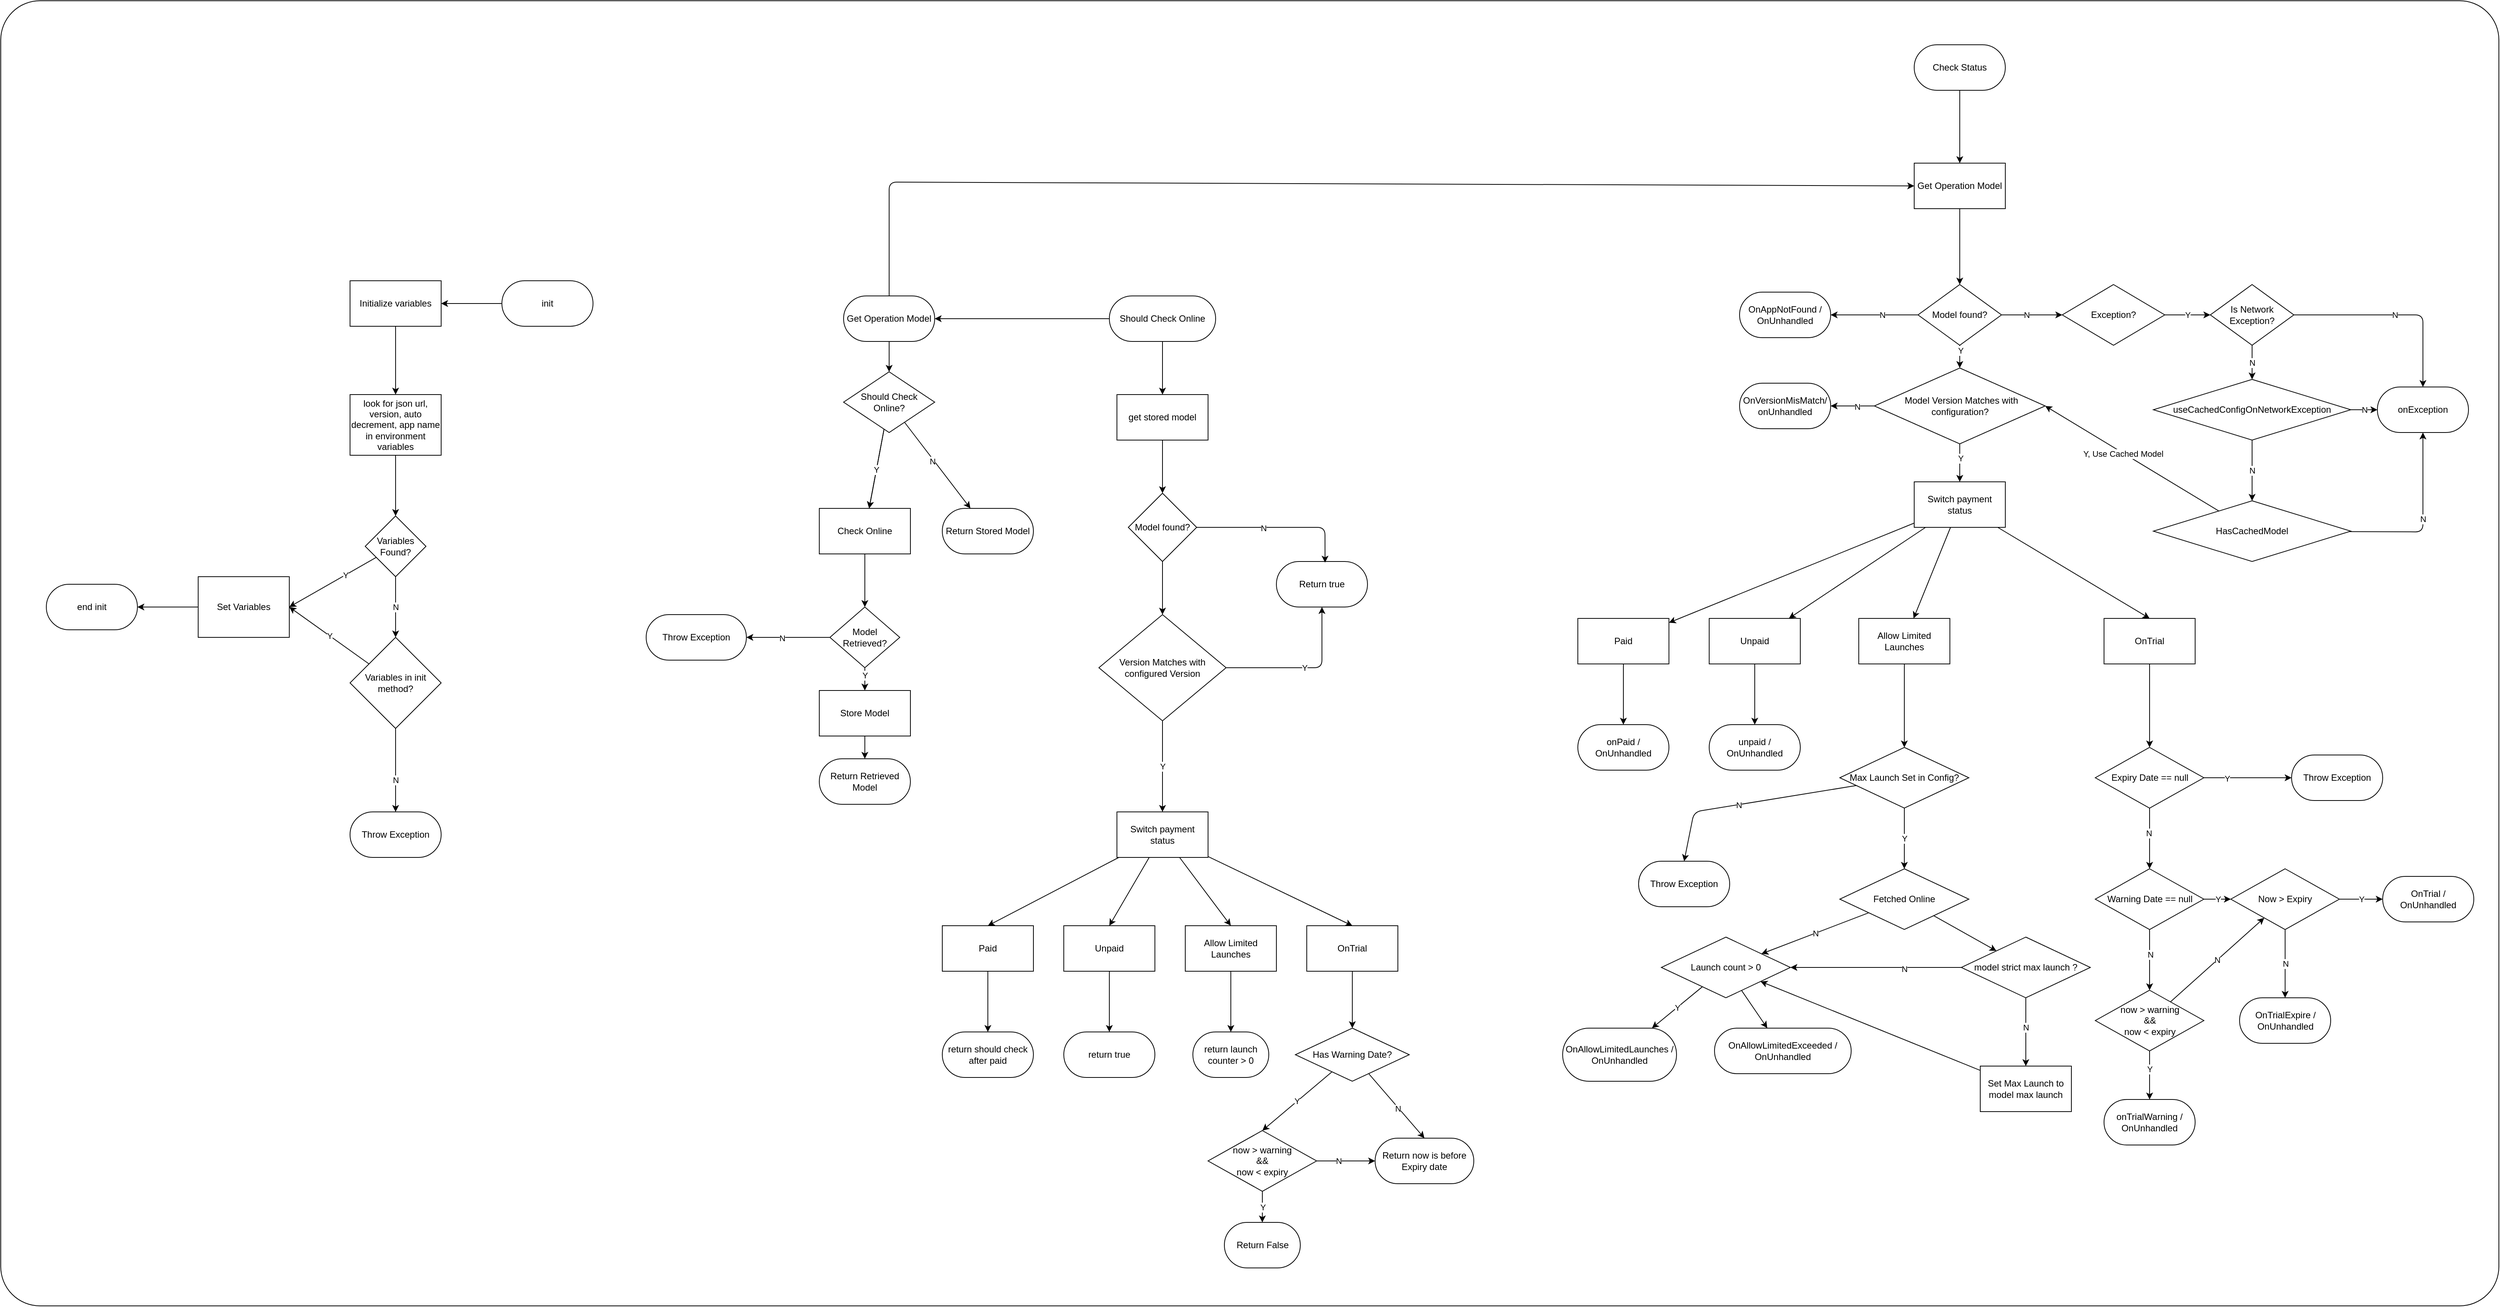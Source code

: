 <mxfile>
    <diagram id="ZjWosSbc0qt-aRbJO1f9" name="Page-1">
        <mxGraphModel dx="4620" dy="2677" grid="1" gridSize="10" guides="1" tooltips="1" connect="1" arrows="1" fold="1" page="1" pageScale="1" pageWidth="1654" pageHeight="2336" math="0" shadow="0">
            <root>
                <mxCell id="0"/>
                <mxCell id="1" parent="0"/>
                <mxCell id="546" value="" style="group" vertex="1" connectable="0" parent="1">
                    <mxGeometry x="10" y="360" width="3290" height="1720" as="geometry"/>
                </mxCell>
                <mxCell id="545" value="" style="rounded=1;whiteSpace=wrap;html=1;arcSize=3;" vertex="1" parent="546">
                    <mxGeometry width="3290" height="1720" as="geometry"/>
                </mxCell>
                <mxCell id="544" value="" style="group" vertex="1" connectable="0" parent="546">
                    <mxGeometry x="60" y="58" width="3197" height="1612" as="geometry"/>
                </mxCell>
                <mxCell id="245" value="look for json url, version, auto decrement, app name in environment variables" style="whiteSpace=wrap;html=1;container=0;" parent="544" vertex="1">
                    <mxGeometry x="400" y="461" width="120" height="80" as="geometry"/>
                </mxCell>
                <mxCell id="247" value="Variables Found?" style="rhombus;whiteSpace=wrap;html=1;container=0;" parent="544" vertex="1">
                    <mxGeometry x="420" y="621" width="80" height="80" as="geometry"/>
                </mxCell>
                <mxCell id="248" value="" style="edgeStyle=none;html=1;" parent="544" source="245" target="247" edge="1">
                    <mxGeometry relative="1" as="geometry"/>
                </mxCell>
                <mxCell id="251" value="Set Variables" style="whiteSpace=wrap;html=1;container=0;" parent="544" vertex="1">
                    <mxGeometry x="200" y="701" width="120" height="80" as="geometry"/>
                </mxCell>
                <mxCell id="252" value="" style="edgeStyle=none;html=1;entryX=1;entryY=0.5;entryDx=0;entryDy=0;" parent="544" source="247" target="251" edge="1">
                    <mxGeometry relative="1" as="geometry"/>
                </mxCell>
                <mxCell id="364" value="Y" style="edgeLabel;html=1;align=center;verticalAlign=middle;resizable=0;points=[];container=0;" parent="252" vertex="1" connectable="0">
                    <mxGeometry x="-0.297" relative="1" as="geometry">
                        <mxPoint as="offset"/>
                    </mxGeometry>
                </mxCell>
                <mxCell id="256" value="Y" style="edgeStyle=none;html=1;entryX=1;entryY=0.5;entryDx=0;entryDy=0;" parent="544" source="254" target="251" edge="1">
                    <mxGeometry relative="1" as="geometry"/>
                </mxCell>
                <mxCell id="254" value="Variables in init method?" style="rhombus;whiteSpace=wrap;html=1;container=0;" parent="544" vertex="1">
                    <mxGeometry x="400" y="781" width="120" height="120" as="geometry"/>
                </mxCell>
                <mxCell id="255" value="N" style="edgeStyle=none;html=1;" parent="544" source="247" target="254" edge="1">
                    <mxGeometry relative="1" as="geometry"/>
                </mxCell>
                <mxCell id="263" value="end init" style="rounded=1;whiteSpace=wrap;html=1;arcSize=50;container=0;" parent="544" vertex="1">
                    <mxGeometry y="711" width="120" height="60" as="geometry"/>
                </mxCell>
                <mxCell id="264" value="" style="edgeStyle=none;html=1;" parent="544" source="251" target="263" edge="1">
                    <mxGeometry relative="1" as="geometry"/>
                </mxCell>
                <mxCell id="265" value="init" style="rounded=1;whiteSpace=wrap;html=1;arcSize=50;container=0;" parent="544" vertex="1">
                    <mxGeometry x="600" y="311" width="120" height="60" as="geometry"/>
                </mxCell>
                <mxCell id="271" style="edgeStyle=none;html=1;" parent="544" source="269" target="245" edge="1">
                    <mxGeometry relative="1" as="geometry"/>
                </mxCell>
                <mxCell id="269" value="Initialize variables" style="rounded=0;whiteSpace=wrap;html=1;container=0;" parent="544" vertex="1">
                    <mxGeometry x="400" y="311" width="120" height="60" as="geometry"/>
                </mxCell>
                <mxCell id="270" style="edgeStyle=none;html=1;" parent="544" source="265" target="269" edge="1">
                    <mxGeometry relative="1" as="geometry"/>
                </mxCell>
                <mxCell id="272" value="Throw Exception" style="rounded=1;whiteSpace=wrap;html=1;arcSize=50;container=0;" parent="544" vertex="1">
                    <mxGeometry x="400" y="1011" width="120" height="60" as="geometry"/>
                </mxCell>
                <mxCell id="273" value="" style="edgeStyle=none;html=1;" parent="544" source="254" target="272" edge="1">
                    <mxGeometry relative="1" as="geometry"/>
                </mxCell>
                <mxCell id="383" value="N" style="edgeLabel;html=1;align=center;verticalAlign=middle;resizable=0;points=[];container=0;" parent="273" vertex="1" connectable="0">
                    <mxGeometry x="0.224" relative="1" as="geometry">
                        <mxPoint as="offset"/>
                    </mxGeometry>
                </mxCell>
                <mxCell id="274" value="Should Check Online" style="rounded=1;whiteSpace=wrap;html=1;arcSize=50;container=0;" parent="544" vertex="1">
                    <mxGeometry x="1400" y="331" width="140" height="60" as="geometry"/>
                </mxCell>
                <mxCell id="277" value="get stored model" style="rounded=1;whiteSpace=wrap;html=1;arcSize=0;container=0;" parent="544" vertex="1">
                    <mxGeometry x="1410" y="461" width="120" height="60" as="geometry"/>
                </mxCell>
                <mxCell id="279" style="edgeStyle=none;html=1;" parent="544" source="274" target="277" edge="1">
                    <mxGeometry relative="1" as="geometry"/>
                </mxCell>
                <mxCell id="280" value="Model found?" style="rhombus;whiteSpace=wrap;html=1;rounded=1;arcSize=0;container=0;" parent="544" vertex="1">
                    <mxGeometry x="1425" y="591" width="90" height="90" as="geometry"/>
                </mxCell>
                <mxCell id="281" value="" style="edgeStyle=none;html=1;" parent="544" source="277" target="280" edge="1">
                    <mxGeometry relative="1" as="geometry"/>
                </mxCell>
                <mxCell id="282" value="Return true" style="whiteSpace=wrap;html=1;rounded=1;arcSize=50;container=0;" parent="544" vertex="1">
                    <mxGeometry x="1620" y="681" width="120" height="60" as="geometry"/>
                </mxCell>
                <mxCell id="390" style="edgeStyle=none;html=1;entryX=0.534;entryY=0.024;entryDx=0;entryDy=0;entryPerimeter=0;" parent="544" source="280" target="282" edge="1">
                    <mxGeometry relative="1" as="geometry">
                        <Array as="points">
                            <mxPoint x="1684" y="636"/>
                        </Array>
                    </mxGeometry>
                </mxCell>
                <mxCell id="394" value="N" style="edgeLabel;html=1;align=center;verticalAlign=middle;resizable=0;points=[];container=0;" parent="390" vertex="1" connectable="0">
                    <mxGeometry x="-0.182" y="-1" relative="1" as="geometry">
                        <mxPoint as="offset"/>
                    </mxGeometry>
                </mxCell>
                <mxCell id="391" value="Y" style="edgeStyle=none;html=1;entryX=0.5;entryY=1;entryDx=0;entryDy=0;" parent="544" source="287" target="282" edge="1">
                    <mxGeometry relative="1" as="geometry">
                        <Array as="points">
                            <mxPoint x="1680" y="821"/>
                        </Array>
                    </mxGeometry>
                </mxCell>
                <mxCell id="287" value="Version Matches with configured Version" style="rhombus;whiteSpace=wrap;html=1;rounded=1;arcSize=0;container=0;" parent="544" vertex="1">
                    <mxGeometry x="1386.25" y="751" width="167.5" height="140" as="geometry"/>
                </mxCell>
                <mxCell id="288" value="" style="edgeStyle=none;html=1;" parent="544" source="280" target="287" edge="1">
                    <mxGeometry relative="1" as="geometry"/>
                </mxCell>
                <mxCell id="291" value="Switch payment status" style="whiteSpace=wrap;html=1;rounded=1;arcSize=0;container=0;" parent="544" vertex="1">
                    <mxGeometry x="1410" y="1011" width="120" height="60" as="geometry"/>
                </mxCell>
                <mxCell id="292" value="Y" style="edgeStyle=none;html=1;" parent="544" source="287" target="291" edge="1">
                    <mxGeometry relative="1" as="geometry"/>
                </mxCell>
                <mxCell id="293" value="Paid" style="whiteSpace=wrap;html=1;rounded=1;arcSize=0;container=0;" parent="544" vertex="1">
                    <mxGeometry x="1180" y="1161" width="120" height="60" as="geometry"/>
                </mxCell>
                <mxCell id="307" style="edgeStyle=none;html=1;entryX=0.5;entryY=0;entryDx=0;entryDy=0;" parent="544" source="291" target="293" edge="1">
                    <mxGeometry relative="1" as="geometry"/>
                </mxCell>
                <mxCell id="295" value="Unpaid" style="whiteSpace=wrap;html=1;rounded=1;arcSize=0;container=0;" parent="544" vertex="1">
                    <mxGeometry x="1340" y="1161" width="120" height="60" as="geometry"/>
                </mxCell>
                <mxCell id="308" style="edgeStyle=none;html=1;entryX=0.5;entryY=0;entryDx=0;entryDy=0;" parent="544" source="291" target="295" edge="1">
                    <mxGeometry relative="1" as="geometry"/>
                </mxCell>
                <mxCell id="300" value="Allow Limited Launches" style="rounded=0;whiteSpace=wrap;html=1;container=0;" parent="544" vertex="1">
                    <mxGeometry x="1500" y="1161" width="120" height="60" as="geometry"/>
                </mxCell>
                <mxCell id="309" style="edgeStyle=none;html=1;entryX=0.5;entryY=0;entryDx=0;entryDy=0;" parent="544" source="291" target="300" edge="1">
                    <mxGeometry relative="1" as="geometry"/>
                </mxCell>
                <mxCell id="302" value="OnTrial" style="rounded=0;whiteSpace=wrap;html=1;container=0;" parent="544" vertex="1">
                    <mxGeometry x="1660" y="1161" width="120" height="60" as="geometry"/>
                </mxCell>
                <mxCell id="310" style="edgeStyle=none;html=1;entryX=0.5;entryY=0;entryDx=0;entryDy=0;" parent="544" source="291" target="302" edge="1">
                    <mxGeometry relative="1" as="geometry"/>
                </mxCell>
                <mxCell id="317" value="return should check after paid" style="whiteSpace=wrap;html=1;rounded=1;arcSize=50;container=0;" parent="544" vertex="1">
                    <mxGeometry x="1180" y="1301" width="120" height="60" as="geometry"/>
                </mxCell>
                <mxCell id="318" value="" style="edgeStyle=none;html=1;" parent="544" source="293" target="317" edge="1">
                    <mxGeometry relative="1" as="geometry"/>
                </mxCell>
                <mxCell id="319" value="return true" style="whiteSpace=wrap;html=1;rounded=1;arcSize=50;container=0;" parent="544" vertex="1">
                    <mxGeometry x="1340" y="1301" width="120" height="60" as="geometry"/>
                </mxCell>
                <mxCell id="320" value="" style="edgeStyle=none;html=1;" parent="544" source="295" target="319" edge="1">
                    <mxGeometry relative="1" as="geometry"/>
                </mxCell>
                <mxCell id="327" value="return launch counter &amp;gt; 0" style="whiteSpace=wrap;html=1;rounded=1;arcSize=50;container=0;" parent="544" vertex="1">
                    <mxGeometry x="1510" y="1301" width="100" height="60" as="geometry"/>
                </mxCell>
                <mxCell id="334" style="edgeStyle=none;html=1;" parent="544" source="300" target="327" edge="1">
                    <mxGeometry relative="1" as="geometry"/>
                </mxCell>
                <mxCell id="336" value="Has Warning Date?" style="rhombus;whiteSpace=wrap;html=1;rounded=0;container=0;" parent="544" vertex="1">
                    <mxGeometry x="1645" y="1296" width="150" height="70" as="geometry"/>
                </mxCell>
                <mxCell id="337" value="" style="edgeStyle=none;html=1;" parent="544" source="302" target="336" edge="1">
                    <mxGeometry relative="1" as="geometry"/>
                </mxCell>
                <mxCell id="346" value="Return now is before Expiry date" style="rounded=1;whiteSpace=wrap;html=1;arcSize=50;container=0;" parent="544" vertex="1">
                    <mxGeometry x="1750" y="1441" width="130" height="60" as="geometry"/>
                </mxCell>
                <mxCell id="347" style="edgeStyle=none;html=1;entryX=0.5;entryY=0;entryDx=0;entryDy=0;" parent="544" source="336" target="346" edge="1">
                    <mxGeometry relative="1" as="geometry"/>
                </mxCell>
                <mxCell id="348" value="N" style="edgeLabel;html=1;align=center;verticalAlign=middle;resizable=0;points=[];container=0;" parent="347" vertex="1" connectable="0">
                    <mxGeometry x="0.062" y="-1" relative="1" as="geometry">
                        <mxPoint as="offset"/>
                    </mxGeometry>
                </mxCell>
                <mxCell id="365" value="Get Operation Model" style="rounded=1;whiteSpace=wrap;html=1;arcSize=50;container=0;" parent="544" vertex="1">
                    <mxGeometry x="1050" y="331" width="120" height="60" as="geometry"/>
                </mxCell>
                <mxCell id="451" style="edgeStyle=none;html=1;" parent="544" source="274" target="365" edge="1">
                    <mxGeometry relative="1" as="geometry"/>
                </mxCell>
                <mxCell id="366" value="Should Check Online?" style="rhombus;whiteSpace=wrap;html=1;container=0;" parent="544" vertex="1">
                    <mxGeometry x="1050" y="431" width="120" height="80" as="geometry"/>
                </mxCell>
                <mxCell id="367" value="" style="edgeStyle=none;html=1;" parent="544" source="365" target="366" edge="1">
                    <mxGeometry relative="1" as="geometry"/>
                </mxCell>
                <mxCell id="369" value="Check Online" style="rounded=1;whiteSpace=wrap;html=1;arcSize=0;container=0;" parent="544" vertex="1">
                    <mxGeometry x="1018" y="611" width="120" height="60" as="geometry"/>
                </mxCell>
                <mxCell id="370" value="" style="edgeStyle=none;html=1;" parent="544" source="366" target="369" edge="1">
                    <mxGeometry relative="1" as="geometry"/>
                </mxCell>
                <mxCell id="371" value="" style="edgeStyle=none;html=1;" parent="544" source="366" target="369" edge="1">
                    <mxGeometry relative="1" as="geometry"/>
                </mxCell>
                <mxCell id="375" value="Y" style="edgeLabel;html=1;align=center;verticalAlign=middle;resizable=0;points=[];container=0;" parent="371" vertex="1" connectable="0">
                    <mxGeometry x="0.023" relative="1" as="geometry">
                        <mxPoint as="offset"/>
                    </mxGeometry>
                </mxCell>
                <mxCell id="372" value="Return Stored Model" style="rounded=1;whiteSpace=wrap;html=1;arcSize=50;container=0;" parent="544" vertex="1">
                    <mxGeometry x="1180" y="611" width="120" height="60" as="geometry"/>
                </mxCell>
                <mxCell id="373" value="" style="edgeStyle=none;html=1;" parent="544" source="366" target="372" edge="1">
                    <mxGeometry relative="1" as="geometry"/>
                </mxCell>
                <mxCell id="374" value="N" style="edgeLabel;html=1;align=center;verticalAlign=middle;resizable=0;points=[];container=0;" parent="373" vertex="1" connectable="0">
                    <mxGeometry x="-0.12" y="-2" relative="1" as="geometry">
                        <mxPoint as="offset"/>
                    </mxGeometry>
                </mxCell>
                <mxCell id="376" value="Model Retrieved?" style="rhombus;whiteSpace=wrap;html=1;rounded=1;arcSize=0;container=0;" parent="544" vertex="1">
                    <mxGeometry x="1032" y="741" width="92" height="80" as="geometry"/>
                </mxCell>
                <mxCell id="377" value="" style="edgeStyle=none;html=1;" parent="544" source="369" target="376" edge="1">
                    <mxGeometry relative="1" as="geometry"/>
                </mxCell>
                <mxCell id="378" value="Return Retrieved Model" style="rounded=1;whiteSpace=wrap;html=1;arcSize=50;container=0;" parent="544" vertex="1">
                    <mxGeometry x="1018" y="941" width="120" height="60" as="geometry"/>
                </mxCell>
                <mxCell id="381" value="Throw Exception" style="whiteSpace=wrap;html=1;rounded=1;arcSize=50;container=0;" parent="544" vertex="1">
                    <mxGeometry x="790" y="751" width="132" height="60" as="geometry"/>
                </mxCell>
                <mxCell id="382" value="" style="edgeStyle=none;html=1;" parent="544" source="376" target="381" edge="1">
                    <mxGeometry relative="1" as="geometry"/>
                </mxCell>
                <mxCell id="410" value="N" style="edgeLabel;html=1;align=center;verticalAlign=middle;resizable=0;points=[];container=0;" parent="382" vertex="1" connectable="0">
                    <mxGeometry x="0.141" y="1" relative="1" as="geometry">
                        <mxPoint as="offset"/>
                    </mxGeometry>
                </mxCell>
                <mxCell id="384" value="Check Status" style="rounded=1;whiteSpace=wrap;html=1;arcSize=50;container=0;" parent="544" vertex="1">
                    <mxGeometry x="2460" width="120" height="60" as="geometry"/>
                </mxCell>
                <mxCell id="386" value="Get Operation Model" style="rounded=0;whiteSpace=wrap;html=1;container=0;" parent="544" vertex="1">
                    <mxGeometry x="2460" y="156" width="120" height="60" as="geometry"/>
                </mxCell>
                <mxCell id="387" style="edgeStyle=none;html=1;entryX=0;entryY=0.5;entryDx=0;entryDy=0;" parent="544" source="365" target="386" edge="1">
                    <mxGeometry relative="1" as="geometry">
                        <Array as="points">
                            <mxPoint x="1110" y="181"/>
                        </Array>
                    </mxGeometry>
                </mxCell>
                <mxCell id="388" style="edgeStyle=none;html=1;" parent="544" source="384" target="386" edge="1">
                    <mxGeometry relative="1" as="geometry"/>
                </mxCell>
                <mxCell id="396" value="Model found?" style="rhombus;whiteSpace=wrap;html=1;container=0;" parent="544" vertex="1">
                    <mxGeometry x="2465" y="316" width="110" height="80" as="geometry"/>
                </mxCell>
                <mxCell id="397" style="edgeStyle=none;html=1;" parent="544" source="386" target="396" edge="1">
                    <mxGeometry relative="1" as="geometry"/>
                </mxCell>
                <mxCell id="398" value="OnAppNotFound / OnUnhandled" style="rounded=1;whiteSpace=wrap;html=1;arcSize=50;container=0;" parent="544" vertex="1">
                    <mxGeometry x="2230" y="326" width="120" height="60" as="geometry"/>
                </mxCell>
                <mxCell id="399" value="" style="edgeStyle=none;html=1;" parent="544" source="396" target="398" edge="1">
                    <mxGeometry relative="1" as="geometry"/>
                </mxCell>
                <mxCell id="426" value="N" style="edgeLabel;html=1;align=center;verticalAlign=middle;resizable=0;points=[];container=0;" parent="399" vertex="1" connectable="0">
                    <mxGeometry x="-0.186" relative="1" as="geometry">
                        <mxPoint as="offset"/>
                    </mxGeometry>
                </mxCell>
                <mxCell id="413" value="" style="edgeStyle=none;html=1;" parent="544" source="411" target="378" edge="1">
                    <mxGeometry relative="1" as="geometry"/>
                </mxCell>
                <mxCell id="411" value="Store Model" style="whiteSpace=wrap;html=1;rounded=1;arcSize=0;container=0;" parent="544" vertex="1">
                    <mxGeometry x="1018" y="851" width="120" height="60" as="geometry"/>
                </mxCell>
                <mxCell id="412" value="" style="edgeStyle=none;html=1;" parent="544" source="376" target="411" edge="1">
                    <mxGeometry relative="1" as="geometry"/>
                </mxCell>
                <mxCell id="414" value="Y" style="edgeLabel;html=1;align=center;verticalAlign=middle;resizable=0;points=[];container=0;" parent="412" vertex="1" connectable="0">
                    <mxGeometry x="-0.321" relative="1" as="geometry">
                        <mxPoint as="offset"/>
                    </mxGeometry>
                </mxCell>
                <mxCell id="415" value="Switch payment status" style="whiteSpace=wrap;html=1;rounded=1;arcSize=0;container=0;" parent="544" vertex="1">
                    <mxGeometry x="2460" y="576" width="120" height="60" as="geometry"/>
                </mxCell>
                <mxCell id="416" value="Paid" style="whiteSpace=wrap;html=1;rounded=1;arcSize=0;container=0;" parent="544" vertex="1">
                    <mxGeometry x="2017" y="756" width="120" height="60" as="geometry"/>
                </mxCell>
                <mxCell id="428" style="edgeStyle=none;html=1;" parent="544" source="415" target="416" edge="1">
                    <mxGeometry relative="1" as="geometry"/>
                </mxCell>
                <mxCell id="417" value="Unpaid" style="whiteSpace=wrap;html=1;rounded=1;arcSize=0;container=0;" parent="544" vertex="1">
                    <mxGeometry x="2190" y="756" width="120" height="60" as="geometry"/>
                </mxCell>
                <mxCell id="429" style="edgeStyle=none;html=1;" parent="544" source="415" target="417" edge="1">
                    <mxGeometry relative="1" as="geometry"/>
                </mxCell>
                <mxCell id="418" value="Allow Limited Launches" style="rounded=0;whiteSpace=wrap;html=1;container=0;" parent="544" vertex="1">
                    <mxGeometry x="2387" y="756" width="120" height="60" as="geometry"/>
                </mxCell>
                <mxCell id="430" style="edgeStyle=none;html=1;" parent="544" source="415" target="418" edge="1">
                    <mxGeometry relative="1" as="geometry"/>
                </mxCell>
                <mxCell id="419" value="OnTrial" style="rounded=0;whiteSpace=wrap;html=1;container=0;" parent="544" vertex="1">
                    <mxGeometry x="2710" y="756" width="120" height="60" as="geometry"/>
                </mxCell>
                <mxCell id="431" style="edgeStyle=none;html=1;entryX=0.5;entryY=0;entryDx=0;entryDy=0;" parent="544" source="415" target="419" edge="1">
                    <mxGeometry relative="1" as="geometry"/>
                </mxCell>
                <mxCell id="420" value="onPaid / OnUnhandled" style="whiteSpace=wrap;html=1;rounded=1;arcSize=50;container=0;" parent="544" vertex="1">
                    <mxGeometry x="2017" y="896" width="120" height="60" as="geometry"/>
                </mxCell>
                <mxCell id="432" style="edgeStyle=none;html=1;" parent="544" source="416" target="420" edge="1">
                    <mxGeometry relative="1" as="geometry"/>
                </mxCell>
                <mxCell id="421" value="unpaid / OnUnhandled" style="whiteSpace=wrap;html=1;rounded=1;arcSize=50;container=0;" parent="544" vertex="1">
                    <mxGeometry x="2190" y="896" width="120" height="60" as="geometry"/>
                </mxCell>
                <mxCell id="433" style="edgeStyle=none;html=1;" parent="544" source="417" target="421" edge="1">
                    <mxGeometry relative="1" as="geometry"/>
                </mxCell>
                <mxCell id="434" value="Max Launch Set in Config?" style="rhombus;whiteSpace=wrap;html=1;container=0;" parent="544" vertex="1">
                    <mxGeometry x="2362" y="926" width="170" height="80" as="geometry"/>
                </mxCell>
                <mxCell id="435" style="edgeStyle=none;html=1;entryX=0.5;entryY=0;entryDx=0;entryDy=0;" parent="544" source="418" target="434" edge="1">
                    <mxGeometry relative="1" as="geometry"/>
                </mxCell>
                <mxCell id="437" value="Throw Exception" style="rounded=1;whiteSpace=wrap;html=1;arcSize=50;container=0;" parent="544" vertex="1">
                    <mxGeometry x="2097" y="1076" width="120" height="60" as="geometry"/>
                </mxCell>
                <mxCell id="439" style="edgeStyle=none;html=1;entryX=0.5;entryY=0;entryDx=0;entryDy=0;" parent="544" source="434" target="437" edge="1">
                    <mxGeometry relative="1" as="geometry">
                        <Array as="points">
                            <mxPoint x="2170" y="1011"/>
                        </Array>
                    </mxGeometry>
                </mxCell>
                <mxCell id="440" value="N" style="edgeLabel;html=1;align=center;verticalAlign=middle;resizable=0;points=[];container=0;" parent="439" vertex="1" connectable="0">
                    <mxGeometry x="0.112" relative="1" as="geometry">
                        <mxPoint as="offset"/>
                    </mxGeometry>
                </mxCell>
                <mxCell id="441" value="Fetched Online" style="rhombus;whiteSpace=wrap;html=1;container=0;" parent="544" vertex="1">
                    <mxGeometry x="2362" y="1086" width="170" height="80" as="geometry"/>
                </mxCell>
                <mxCell id="442" value="Y" style="edgeStyle=none;html=1;" parent="544" source="434" target="441" edge="1">
                    <mxGeometry relative="1" as="geometry"/>
                </mxCell>
                <mxCell id="446" value="Launch count &amp;gt; 0" style="rhombus;whiteSpace=wrap;html=1;container=0;" parent="544" vertex="1">
                    <mxGeometry x="2127" y="1176" width="170" height="80" as="geometry"/>
                </mxCell>
                <mxCell id="447" value="N" style="edgeStyle=none;html=1;" parent="544" source="441" target="446" edge="1">
                    <mxGeometry relative="1" as="geometry"/>
                </mxCell>
                <mxCell id="449" value="OnAllowLimitedLaunches / OnUnhandled" style="rounded=1;whiteSpace=wrap;html=1;arcSize=50;container=0;" parent="544" vertex="1">
                    <mxGeometry x="1997" y="1296" width="150" height="70" as="geometry"/>
                </mxCell>
                <mxCell id="450" value="Y" style="edgeStyle=none;html=1;" parent="544" source="446" target="449" edge="1">
                    <mxGeometry relative="1" as="geometry"/>
                </mxCell>
                <mxCell id="454" value="" style="edgeStyle=none;html=1;" parent="544" source="452" target="415" edge="1">
                    <mxGeometry relative="1" as="geometry"/>
                </mxCell>
                <mxCell id="460" value="Y" style="edgeLabel;html=1;align=center;verticalAlign=middle;resizable=0;points=[];container=0;" parent="454" vertex="1" connectable="0">
                    <mxGeometry x="-0.245" y="1" relative="1" as="geometry">
                        <mxPoint as="offset"/>
                    </mxGeometry>
                </mxCell>
                <mxCell id="452" value="&amp;nbsp;Model Version Matches with configuration?" style="rhombus;whiteSpace=wrap;html=1;container=0;" parent="544" vertex="1">
                    <mxGeometry x="2407.5" y="426" width="225" height="100" as="geometry"/>
                </mxCell>
                <mxCell id="453" value="" style="edgeStyle=none;html=1;" parent="544" source="396" target="452" edge="1">
                    <mxGeometry relative="1" as="geometry"/>
                </mxCell>
                <mxCell id="456" value="Y" style="edgeLabel;html=1;align=center;verticalAlign=middle;resizable=0;points=[];container=0;" parent="453" vertex="1" connectable="0">
                    <mxGeometry x="-0.578" y="1" relative="1" as="geometry">
                        <mxPoint as="offset"/>
                    </mxGeometry>
                </mxCell>
                <mxCell id="457" value="OnVersionMisMatch/ onUnhandled" style="rounded=1;whiteSpace=wrap;html=1;arcSize=50;container=0;" parent="544" vertex="1">
                    <mxGeometry x="2230" y="446" width="120" height="60" as="geometry"/>
                </mxCell>
                <mxCell id="458" value="" style="edgeStyle=none;html=1;" parent="544" source="452" target="457" edge="1">
                    <mxGeometry relative="1" as="geometry"/>
                </mxCell>
                <mxCell id="459" value="N" style="edgeLabel;html=1;align=center;verticalAlign=middle;resizable=0;points=[];container=0;" parent="458" vertex="1" connectable="0">
                    <mxGeometry x="-0.223" y="1" relative="1" as="geometry">
                        <mxPoint as="offset"/>
                    </mxGeometry>
                </mxCell>
                <mxCell id="469" style="edgeStyle=none;html=1;entryX=1;entryY=0.5;entryDx=0;entryDy=0;" parent="544" source="461" target="446" edge="1">
                    <mxGeometry relative="1" as="geometry"/>
                </mxCell>
                <mxCell id="470" value="N" style="edgeLabel;html=1;align=center;verticalAlign=middle;resizable=0;points=[];container=0;" parent="469" vertex="1" connectable="0">
                    <mxGeometry x="-0.327" y="2" relative="1" as="geometry">
                        <mxPoint as="offset"/>
                    </mxGeometry>
                </mxCell>
                <mxCell id="461" value="model strict max launch ?" style="rhombus;whiteSpace=wrap;html=1;container=0;" parent="544" vertex="1">
                    <mxGeometry x="2522" y="1176" width="170" height="80" as="geometry"/>
                </mxCell>
                <mxCell id="462" value="" style="edgeStyle=none;html=1;" parent="544" source="441" target="461" edge="1">
                    <mxGeometry relative="1" as="geometry"/>
                </mxCell>
                <mxCell id="468" style="edgeStyle=none;html=1;" parent="544" source="463" target="446" edge="1">
                    <mxGeometry relative="1" as="geometry"/>
                </mxCell>
                <mxCell id="463" value="Set Max Launch to model max launch" style="whiteSpace=wrap;html=1;container=0;" parent="544" vertex="1">
                    <mxGeometry x="2547" y="1346" width="120" height="60" as="geometry"/>
                </mxCell>
                <mxCell id="464" value="" style="edgeStyle=none;html=1;" parent="544" source="461" target="463" edge="1">
                    <mxGeometry relative="1" as="geometry"/>
                </mxCell>
                <mxCell id="467" value="N" style="edgeLabel;html=1;align=center;verticalAlign=middle;resizable=0;points=[];container=0;" parent="464" vertex="1" connectable="0">
                    <mxGeometry x="-0.131" relative="1" as="geometry">
                        <mxPoint as="offset"/>
                    </mxGeometry>
                </mxCell>
                <mxCell id="471" value="OnAllowLimitedExceeded / OnUnhandled" style="rounded=1;whiteSpace=wrap;html=1;arcSize=50;container=0;" parent="544" vertex="1">
                    <mxGeometry x="2197" y="1296" width="180" height="60" as="geometry"/>
                </mxCell>
                <mxCell id="472" value="" style="edgeStyle=none;html=1;" parent="544" source="446" target="471" edge="1">
                    <mxGeometry relative="1" as="geometry"/>
                </mxCell>
                <mxCell id="473" value="Expiry Date == null" style="rhombus;whiteSpace=wrap;html=1;rounded=0;container=0;" parent="544" vertex="1">
                    <mxGeometry x="2698.5" y="926" width="143" height="80" as="geometry"/>
                </mxCell>
                <mxCell id="474" value="" style="edgeStyle=none;html=1;" parent="544" source="419" target="473" edge="1">
                    <mxGeometry relative="1" as="geometry"/>
                </mxCell>
                <mxCell id="483" value="Throw Exception" style="rounded=1;whiteSpace=wrap;html=1;arcSize=50;container=0;" parent="544" vertex="1">
                    <mxGeometry x="2957" y="936" width="120" height="60" as="geometry"/>
                </mxCell>
                <mxCell id="484" value="" style="edgeStyle=none;html=1;" parent="544" source="473" target="483" edge="1">
                    <mxGeometry relative="1" as="geometry"/>
                </mxCell>
                <mxCell id="485" value="Y" style="edgeLabel;html=1;align=center;verticalAlign=middle;resizable=0;points=[];container=0;" parent="484" vertex="1" connectable="0">
                    <mxGeometry x="-0.476" y="-1" relative="1" as="geometry">
                        <mxPoint as="offset"/>
                    </mxGeometry>
                </mxCell>
                <mxCell id="486" value="Warning Date == null" style="rhombus;whiteSpace=wrap;html=1;rounded=0;container=0;" parent="544" vertex="1">
                    <mxGeometry x="2698.5" y="1086" width="143" height="80" as="geometry"/>
                </mxCell>
                <mxCell id="487" value="" style="edgeStyle=none;html=1;" parent="544" source="473" target="486" edge="1">
                    <mxGeometry relative="1" as="geometry"/>
                </mxCell>
                <mxCell id="488" value="N" style="edgeLabel;html=1;align=center;verticalAlign=middle;resizable=0;points=[];container=0;" parent="487" vertex="1" connectable="0">
                    <mxGeometry x="-0.189" y="-1" relative="1" as="geometry">
                        <mxPoint as="offset"/>
                    </mxGeometry>
                </mxCell>
                <mxCell id="489" value="Now &amp;gt; Expiry" style="rhombus;whiteSpace=wrap;html=1;rounded=0;container=0;" parent="544" vertex="1">
                    <mxGeometry x="2877" y="1086" width="143" height="80" as="geometry"/>
                </mxCell>
                <mxCell id="490" value="Y" style="edgeStyle=none;html=1;" parent="544" source="486" target="489" edge="1">
                    <mxGeometry relative="1" as="geometry"/>
                </mxCell>
                <mxCell id="491" value="OnTrial / OnUnhandled" style="rounded=1;whiteSpace=wrap;html=1;arcSize=50;container=0;" parent="544" vertex="1">
                    <mxGeometry x="3077" y="1096" width="120" height="60" as="geometry"/>
                </mxCell>
                <mxCell id="493" value="Y" style="edgeStyle=none;html=1;" parent="544" source="489" target="491" edge="1">
                    <mxGeometry relative="1" as="geometry"/>
                </mxCell>
                <mxCell id="496" value="&lt;span style=&quot;font-weight: normal;&quot;&gt;OnTrialExpire / OnUnhandled&lt;/span&gt;" style="rounded=1;whiteSpace=wrap;html=1;arcSize=50;fontStyle=1;container=0;" parent="544" vertex="1">
                    <mxGeometry x="2888.5" y="1256" width="120" height="60" as="geometry"/>
                </mxCell>
                <mxCell id="497" value="N" style="edgeStyle=none;html=1;" parent="544" source="489" target="496" edge="1">
                    <mxGeometry relative="1" as="geometry"/>
                </mxCell>
                <mxCell id="504" value="N" style="edgeStyle=none;html=1;" parent="544" source="498" target="489" edge="1">
                    <mxGeometry relative="1" as="geometry"/>
                </mxCell>
                <mxCell id="498" value="now &amp;gt; warning&lt;br&gt;&amp;amp;&amp;amp;&lt;br&gt;now &amp;lt; expiry" style="rhombus;whiteSpace=wrap;html=1;rounded=0;container=0;" parent="544" vertex="1">
                    <mxGeometry x="2698.5" y="1246" width="143" height="80" as="geometry"/>
                </mxCell>
                <mxCell id="499" value="" style="edgeStyle=none;html=1;" parent="544" source="486" target="498" edge="1">
                    <mxGeometry relative="1" as="geometry"/>
                </mxCell>
                <mxCell id="503" value="N" style="edgeLabel;html=1;align=center;verticalAlign=middle;resizable=0;points=[];container=0;" parent="499" vertex="1" connectable="0">
                    <mxGeometry x="-0.174" y="1" relative="1" as="geometry">
                        <mxPoint as="offset"/>
                    </mxGeometry>
                </mxCell>
                <mxCell id="500" value="&lt;span style=&quot;font-weight: normal;&quot;&gt;onTrialWarning / OnUnhandled&lt;/span&gt;" style="rounded=1;whiteSpace=wrap;html=1;arcSize=50;fontStyle=1;container=0;" parent="544" vertex="1">
                    <mxGeometry x="2710" y="1390" width="120" height="60" as="geometry"/>
                </mxCell>
                <mxCell id="501" value="" style="edgeStyle=none;html=1;" parent="544" source="498" target="500" edge="1">
                    <mxGeometry relative="1" as="geometry"/>
                </mxCell>
                <mxCell id="502" value="Y" style="edgeLabel;html=1;align=center;verticalAlign=middle;resizable=0;points=[];container=0;" parent="501" vertex="1" connectable="0">
                    <mxGeometry x="-0.256" relative="1" as="geometry">
                        <mxPoint as="offset"/>
                    </mxGeometry>
                </mxCell>
                <mxCell id="512" value="" style="edgeStyle=none;html=1;" parent="544" source="509" target="346" edge="1">
                    <mxGeometry relative="1" as="geometry"/>
                </mxCell>
                <mxCell id="513" value="N" style="edgeLabel;html=1;align=center;verticalAlign=middle;resizable=0;points=[];container=0;" parent="512" vertex="1" connectable="0">
                    <mxGeometry x="-0.257" relative="1" as="geometry">
                        <mxPoint as="offset"/>
                    </mxGeometry>
                </mxCell>
                <mxCell id="509" value="now &amp;gt; warning&lt;br&gt;&amp;amp;&amp;amp;&lt;br&gt;now &amp;lt; expiry" style="rhombus;whiteSpace=wrap;html=1;rounded=0;container=0;" parent="544" vertex="1">
                    <mxGeometry x="1530" y="1431" width="143" height="80" as="geometry"/>
                </mxCell>
                <mxCell id="511" value="Y" style="edgeStyle=none;html=1;entryX=0.5;entryY=0;entryDx=0;entryDy=0;" parent="544" source="336" target="509" edge="1">
                    <mxGeometry relative="1" as="geometry"/>
                </mxCell>
                <mxCell id="516" value="Return False" style="whiteSpace=wrap;html=1;rounded=1;arcSize=50;container=0;" parent="544" vertex="1">
                    <mxGeometry x="1551.5" y="1552" width="100" height="60" as="geometry"/>
                </mxCell>
                <mxCell id="517" value="Y" style="edgeStyle=none;html=1;" parent="544" source="509" target="516" edge="1">
                    <mxGeometry relative="1" as="geometry"/>
                </mxCell>
                <mxCell id="523" value="Exception?" style="rhombus;whiteSpace=wrap;html=1;container=0;" parent="544" vertex="1">
                    <mxGeometry x="2655" y="316" width="135" height="80" as="geometry"/>
                </mxCell>
                <mxCell id="524" value="" style="edgeStyle=none;html=1;" parent="544" source="396" target="523" edge="1">
                    <mxGeometry relative="1" as="geometry"/>
                </mxCell>
                <mxCell id="529" value="N" style="edgeLabel;html=1;align=center;verticalAlign=middle;resizable=0;points=[];" parent="524" vertex="1" connectable="0">
                    <mxGeometry x="-0.182" relative="1" as="geometry">
                        <mxPoint as="offset"/>
                    </mxGeometry>
                </mxCell>
                <mxCell id="530" value="Is Network Exception?" style="rhombus;whiteSpace=wrap;html=1;" parent="544" vertex="1">
                    <mxGeometry x="2850" y="316" width="110" height="80" as="geometry"/>
                </mxCell>
                <mxCell id="531" value="Y" style="edgeStyle=none;html=1;" parent="544" source="523" target="530" edge="1">
                    <mxGeometry relative="1" as="geometry"/>
                </mxCell>
                <mxCell id="532" value="useCachedConfigOnNetworkException" style="rhombus;whiteSpace=wrap;html=1;" parent="544" vertex="1">
                    <mxGeometry x="2775" y="441" width="260" height="80" as="geometry"/>
                </mxCell>
                <mxCell id="533" value="N" style="edgeStyle=none;html=1;" parent="544" source="530" target="532" edge="1">
                    <mxGeometry relative="1" as="geometry"/>
                </mxCell>
                <mxCell id="537" style="edgeStyle=none;html=1;entryX=1;entryY=0.5;entryDx=0;entryDy=0;" parent="544" source="535" target="452" edge="1">
                    <mxGeometry relative="1" as="geometry"/>
                </mxCell>
                <mxCell id="538" value="Y, Use Cached Model" style="edgeLabel;html=1;align=center;verticalAlign=middle;resizable=0;points=[];" parent="537" vertex="1" connectable="0">
                    <mxGeometry x="0.104" y="1" relative="1" as="geometry">
                        <mxPoint as="offset"/>
                    </mxGeometry>
                </mxCell>
                <mxCell id="535" value="HasCachedModel" style="rhombus;whiteSpace=wrap;html=1;" parent="544" vertex="1">
                    <mxGeometry x="2775" y="601" width="260" height="80" as="geometry"/>
                </mxCell>
                <mxCell id="536" value="N" style="edgeStyle=none;html=1;" parent="544" source="532" target="535" edge="1">
                    <mxGeometry relative="1" as="geometry"/>
                </mxCell>
                <mxCell id="539" value="onException" style="rounded=1;whiteSpace=wrap;html=1;arcSize=50;container=0;" parent="544" vertex="1">
                    <mxGeometry x="3070" y="451" width="120" height="60" as="geometry"/>
                </mxCell>
                <mxCell id="540" value="N" style="edgeStyle=none;html=1;entryX=0.5;entryY=0;entryDx=0;entryDy=0;" parent="544" source="530" target="539" edge="1">
                    <mxGeometry relative="1" as="geometry">
                        <Array as="points">
                            <mxPoint x="3130" y="356"/>
                        </Array>
                    </mxGeometry>
                </mxCell>
                <mxCell id="541" value="N" style="edgeStyle=none;html=1;" parent="544" source="532" target="539" edge="1">
                    <mxGeometry relative="1" as="geometry"/>
                </mxCell>
                <mxCell id="542" value="N" style="edgeStyle=none;html=1;entryX=0.5;entryY=1;entryDx=0;entryDy=0;" parent="544" source="535" target="539" edge="1">
                    <mxGeometry relative="1" as="geometry">
                        <Array as="points">
                            <mxPoint x="3130" y="642"/>
                        </Array>
                    </mxGeometry>
                </mxCell>
            </root>
        </mxGraphModel>
    </diagram>
</mxfile>